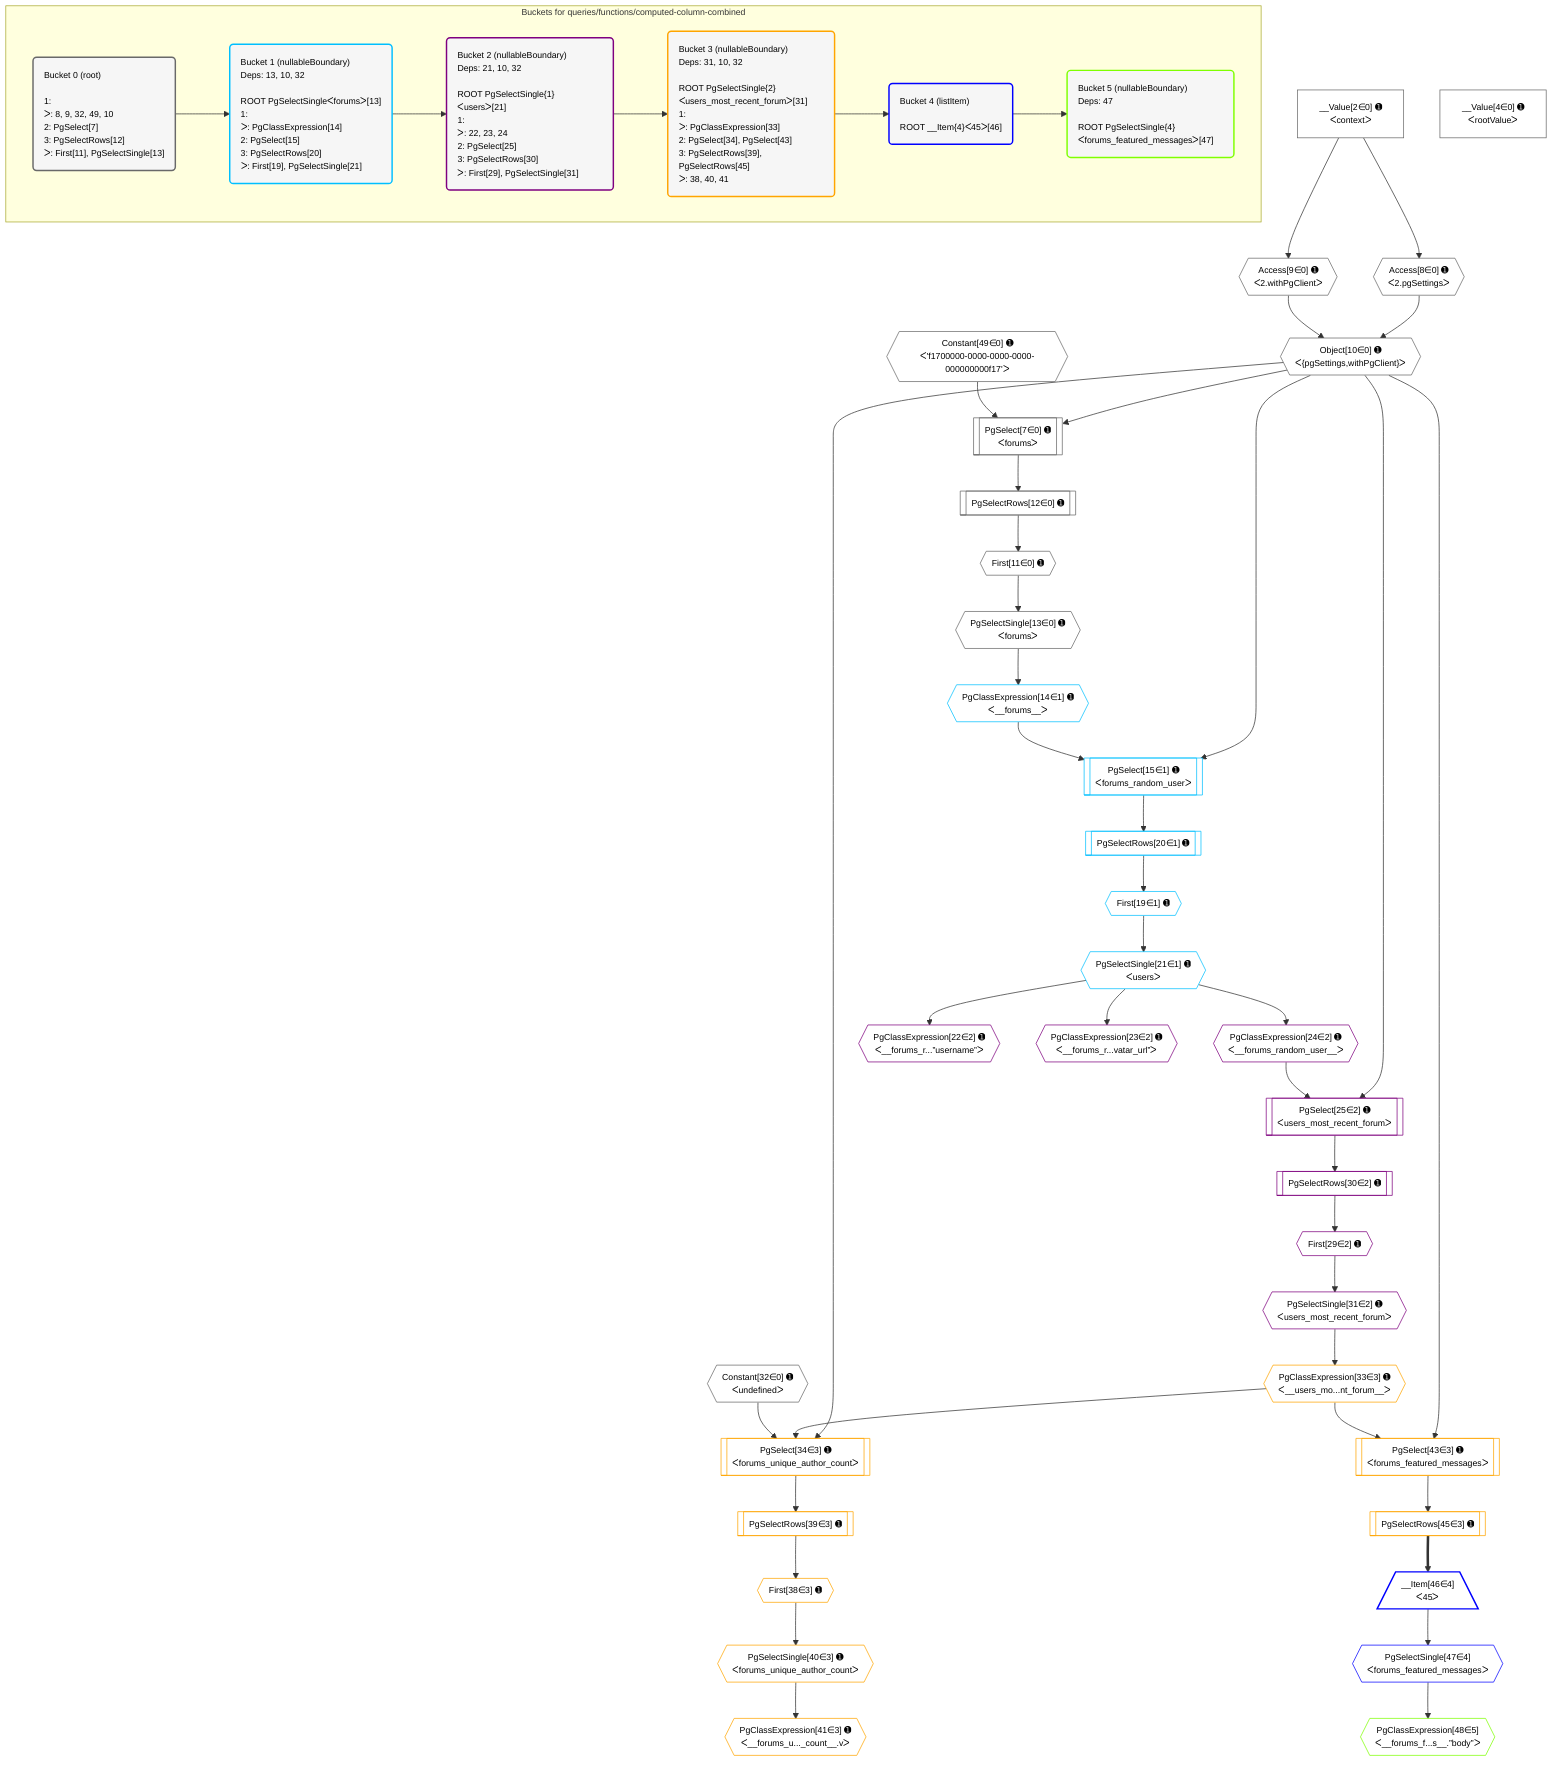 %%{init: {'themeVariables': { 'fontSize': '12px'}}}%%
graph TD
    classDef path fill:#eee,stroke:#000,color:#000
    classDef plan fill:#fff,stroke-width:1px,color:#000
    classDef itemplan fill:#fff,stroke-width:2px,color:#000
    classDef unbatchedplan fill:#dff,stroke-width:1px,color:#000
    classDef sideeffectplan fill:#fcc,stroke-width:2px,color:#000
    classDef bucket fill:#f6f6f6,color:#000,stroke-width:2px,text-align:left


    %% plan dependencies
    PgSelect7[["PgSelect[7∈0] ➊<br />ᐸforumsᐳ"]]:::plan
    Object10{{"Object[10∈0] ➊<br />ᐸ{pgSettings,withPgClient}ᐳ"}}:::plan
    Constant49{{"Constant[49∈0] ➊<br />ᐸ'f1700000-0000-0000-0000-000000000f17'ᐳ"}}:::plan
    Object10 & Constant49 --> PgSelect7
    Access8{{"Access[8∈0] ➊<br />ᐸ2.pgSettingsᐳ"}}:::plan
    Access9{{"Access[9∈0] ➊<br />ᐸ2.withPgClientᐳ"}}:::plan
    Access8 & Access9 --> Object10
    __Value2["__Value[2∈0] ➊<br />ᐸcontextᐳ"]:::plan
    __Value2 --> Access8
    __Value2 --> Access9
    First11{{"First[11∈0] ➊"}}:::plan
    PgSelectRows12[["PgSelectRows[12∈0] ➊"]]:::plan
    PgSelectRows12 --> First11
    PgSelect7 --> PgSelectRows12
    PgSelectSingle13{{"PgSelectSingle[13∈0] ➊<br />ᐸforumsᐳ"}}:::plan
    First11 --> PgSelectSingle13
    __Value4["__Value[4∈0] ➊<br />ᐸrootValueᐳ"]:::plan
    Constant32{{"Constant[32∈0] ➊<br />ᐸundefinedᐳ"}}:::plan
    PgSelect15[["PgSelect[15∈1] ➊<br />ᐸforums_random_userᐳ"]]:::plan
    PgClassExpression14{{"PgClassExpression[14∈1] ➊<br />ᐸ__forums__ᐳ"}}:::plan
    Object10 & PgClassExpression14 --> PgSelect15
    PgSelectSingle13 --> PgClassExpression14
    First19{{"First[19∈1] ➊"}}:::plan
    PgSelectRows20[["PgSelectRows[20∈1] ➊"]]:::plan
    PgSelectRows20 --> First19
    PgSelect15 --> PgSelectRows20
    PgSelectSingle21{{"PgSelectSingle[21∈1] ➊<br />ᐸusersᐳ"}}:::plan
    First19 --> PgSelectSingle21
    PgSelect25[["PgSelect[25∈2] ➊<br />ᐸusers_most_recent_forumᐳ"]]:::plan
    PgClassExpression24{{"PgClassExpression[24∈2] ➊<br />ᐸ__forums_random_user__ᐳ"}}:::plan
    Object10 & PgClassExpression24 --> PgSelect25
    PgClassExpression22{{"PgClassExpression[22∈2] ➊<br />ᐸ__forums_r...”username”ᐳ"}}:::plan
    PgSelectSingle21 --> PgClassExpression22
    PgClassExpression23{{"PgClassExpression[23∈2] ➊<br />ᐸ__forums_r...vatar_url”ᐳ"}}:::plan
    PgSelectSingle21 --> PgClassExpression23
    PgSelectSingle21 --> PgClassExpression24
    First29{{"First[29∈2] ➊"}}:::plan
    PgSelectRows30[["PgSelectRows[30∈2] ➊"]]:::plan
    PgSelectRows30 --> First29
    PgSelect25 --> PgSelectRows30
    PgSelectSingle31{{"PgSelectSingle[31∈2] ➊<br />ᐸusers_most_recent_forumᐳ"}}:::plan
    First29 --> PgSelectSingle31
    PgSelect34[["PgSelect[34∈3] ➊<br />ᐸforums_unique_author_countᐳ"]]:::plan
    PgClassExpression33{{"PgClassExpression[33∈3] ➊<br />ᐸ__users_mo...nt_forum__ᐳ"}}:::plan
    Object10 & PgClassExpression33 & Constant32 --> PgSelect34
    PgSelect43[["PgSelect[43∈3] ➊<br />ᐸforums_featured_messagesᐳ"]]:::plan
    Object10 & PgClassExpression33 --> PgSelect43
    PgSelectSingle31 --> PgClassExpression33
    First38{{"First[38∈3] ➊"}}:::plan
    PgSelectRows39[["PgSelectRows[39∈3] ➊"]]:::plan
    PgSelectRows39 --> First38
    PgSelect34 --> PgSelectRows39
    PgSelectSingle40{{"PgSelectSingle[40∈3] ➊<br />ᐸforums_unique_author_countᐳ"}}:::plan
    First38 --> PgSelectSingle40
    PgClassExpression41{{"PgClassExpression[41∈3] ➊<br />ᐸ__forums_u..._count__.vᐳ"}}:::plan
    PgSelectSingle40 --> PgClassExpression41
    PgSelectRows45[["PgSelectRows[45∈3] ➊"]]:::plan
    PgSelect43 --> PgSelectRows45
    __Item46[/"__Item[46∈4]<br />ᐸ45ᐳ"\]:::itemplan
    PgSelectRows45 ==> __Item46
    PgSelectSingle47{{"PgSelectSingle[47∈4]<br />ᐸforums_featured_messagesᐳ"}}:::plan
    __Item46 --> PgSelectSingle47
    PgClassExpression48{{"PgClassExpression[48∈5]<br />ᐸ__forums_f...s__.”body”ᐳ"}}:::plan
    PgSelectSingle47 --> PgClassExpression48

    %% define steps

    subgraph "Buckets for queries/functions/computed-column-combined"
    Bucket0("Bucket 0 (root)<br /><br />1: <br />ᐳ: 8, 9, 32, 49, 10<br />2: PgSelect[7]<br />3: PgSelectRows[12]<br />ᐳ: First[11], PgSelectSingle[13]"):::bucket
    classDef bucket0 stroke:#696969
    class Bucket0,__Value2,__Value4,PgSelect7,Access8,Access9,Object10,First11,PgSelectRows12,PgSelectSingle13,Constant32,Constant49 bucket0
    Bucket1("Bucket 1 (nullableBoundary)<br />Deps: 13, 10, 32<br /><br />ROOT PgSelectSingleᐸforumsᐳ[13]<br />1: <br />ᐳ: PgClassExpression[14]<br />2: PgSelect[15]<br />3: PgSelectRows[20]<br />ᐳ: First[19], PgSelectSingle[21]"):::bucket
    classDef bucket1 stroke:#00bfff
    class Bucket1,PgClassExpression14,PgSelect15,First19,PgSelectRows20,PgSelectSingle21 bucket1
    Bucket2("Bucket 2 (nullableBoundary)<br />Deps: 21, 10, 32<br /><br />ROOT PgSelectSingle{1}ᐸusersᐳ[21]<br />1: <br />ᐳ: 22, 23, 24<br />2: PgSelect[25]<br />3: PgSelectRows[30]<br />ᐳ: First[29], PgSelectSingle[31]"):::bucket
    classDef bucket2 stroke:#7f007f
    class Bucket2,PgClassExpression22,PgClassExpression23,PgClassExpression24,PgSelect25,First29,PgSelectRows30,PgSelectSingle31 bucket2
    Bucket3("Bucket 3 (nullableBoundary)<br />Deps: 31, 10, 32<br /><br />ROOT PgSelectSingle{2}ᐸusers_most_recent_forumᐳ[31]<br />1: <br />ᐳ: PgClassExpression[33]<br />2: PgSelect[34], PgSelect[43]<br />3: PgSelectRows[39], PgSelectRows[45]<br />ᐳ: 38, 40, 41"):::bucket
    classDef bucket3 stroke:#ffa500
    class Bucket3,PgClassExpression33,PgSelect34,First38,PgSelectRows39,PgSelectSingle40,PgClassExpression41,PgSelect43,PgSelectRows45 bucket3
    Bucket4("Bucket 4 (listItem)<br /><br />ROOT __Item{4}ᐸ45ᐳ[46]"):::bucket
    classDef bucket4 stroke:#0000ff
    class Bucket4,__Item46,PgSelectSingle47 bucket4
    Bucket5("Bucket 5 (nullableBoundary)<br />Deps: 47<br /><br />ROOT PgSelectSingle{4}ᐸforums_featured_messagesᐳ[47]"):::bucket
    classDef bucket5 stroke:#7fff00
    class Bucket5,PgClassExpression48 bucket5
    Bucket0 --> Bucket1
    Bucket1 --> Bucket2
    Bucket2 --> Bucket3
    Bucket3 --> Bucket4
    Bucket4 --> Bucket5
    end